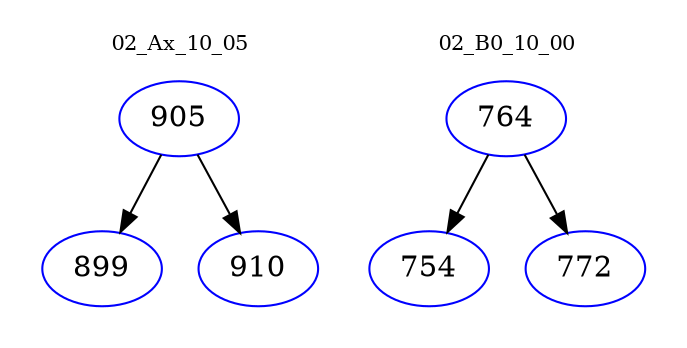 digraph{
subgraph cluster_0 {
color = white
label = "02_Ax_10_05";
fontsize=10;
T0_905 [label="905", color="blue"]
T0_905 -> T0_899 [color="black"]
T0_899 [label="899", color="blue"]
T0_905 -> T0_910 [color="black"]
T0_910 [label="910", color="blue"]
}
subgraph cluster_1 {
color = white
label = "02_B0_10_00";
fontsize=10;
T1_764 [label="764", color="blue"]
T1_764 -> T1_754 [color="black"]
T1_754 [label="754", color="blue"]
T1_764 -> T1_772 [color="black"]
T1_772 [label="772", color="blue"]
}
}
